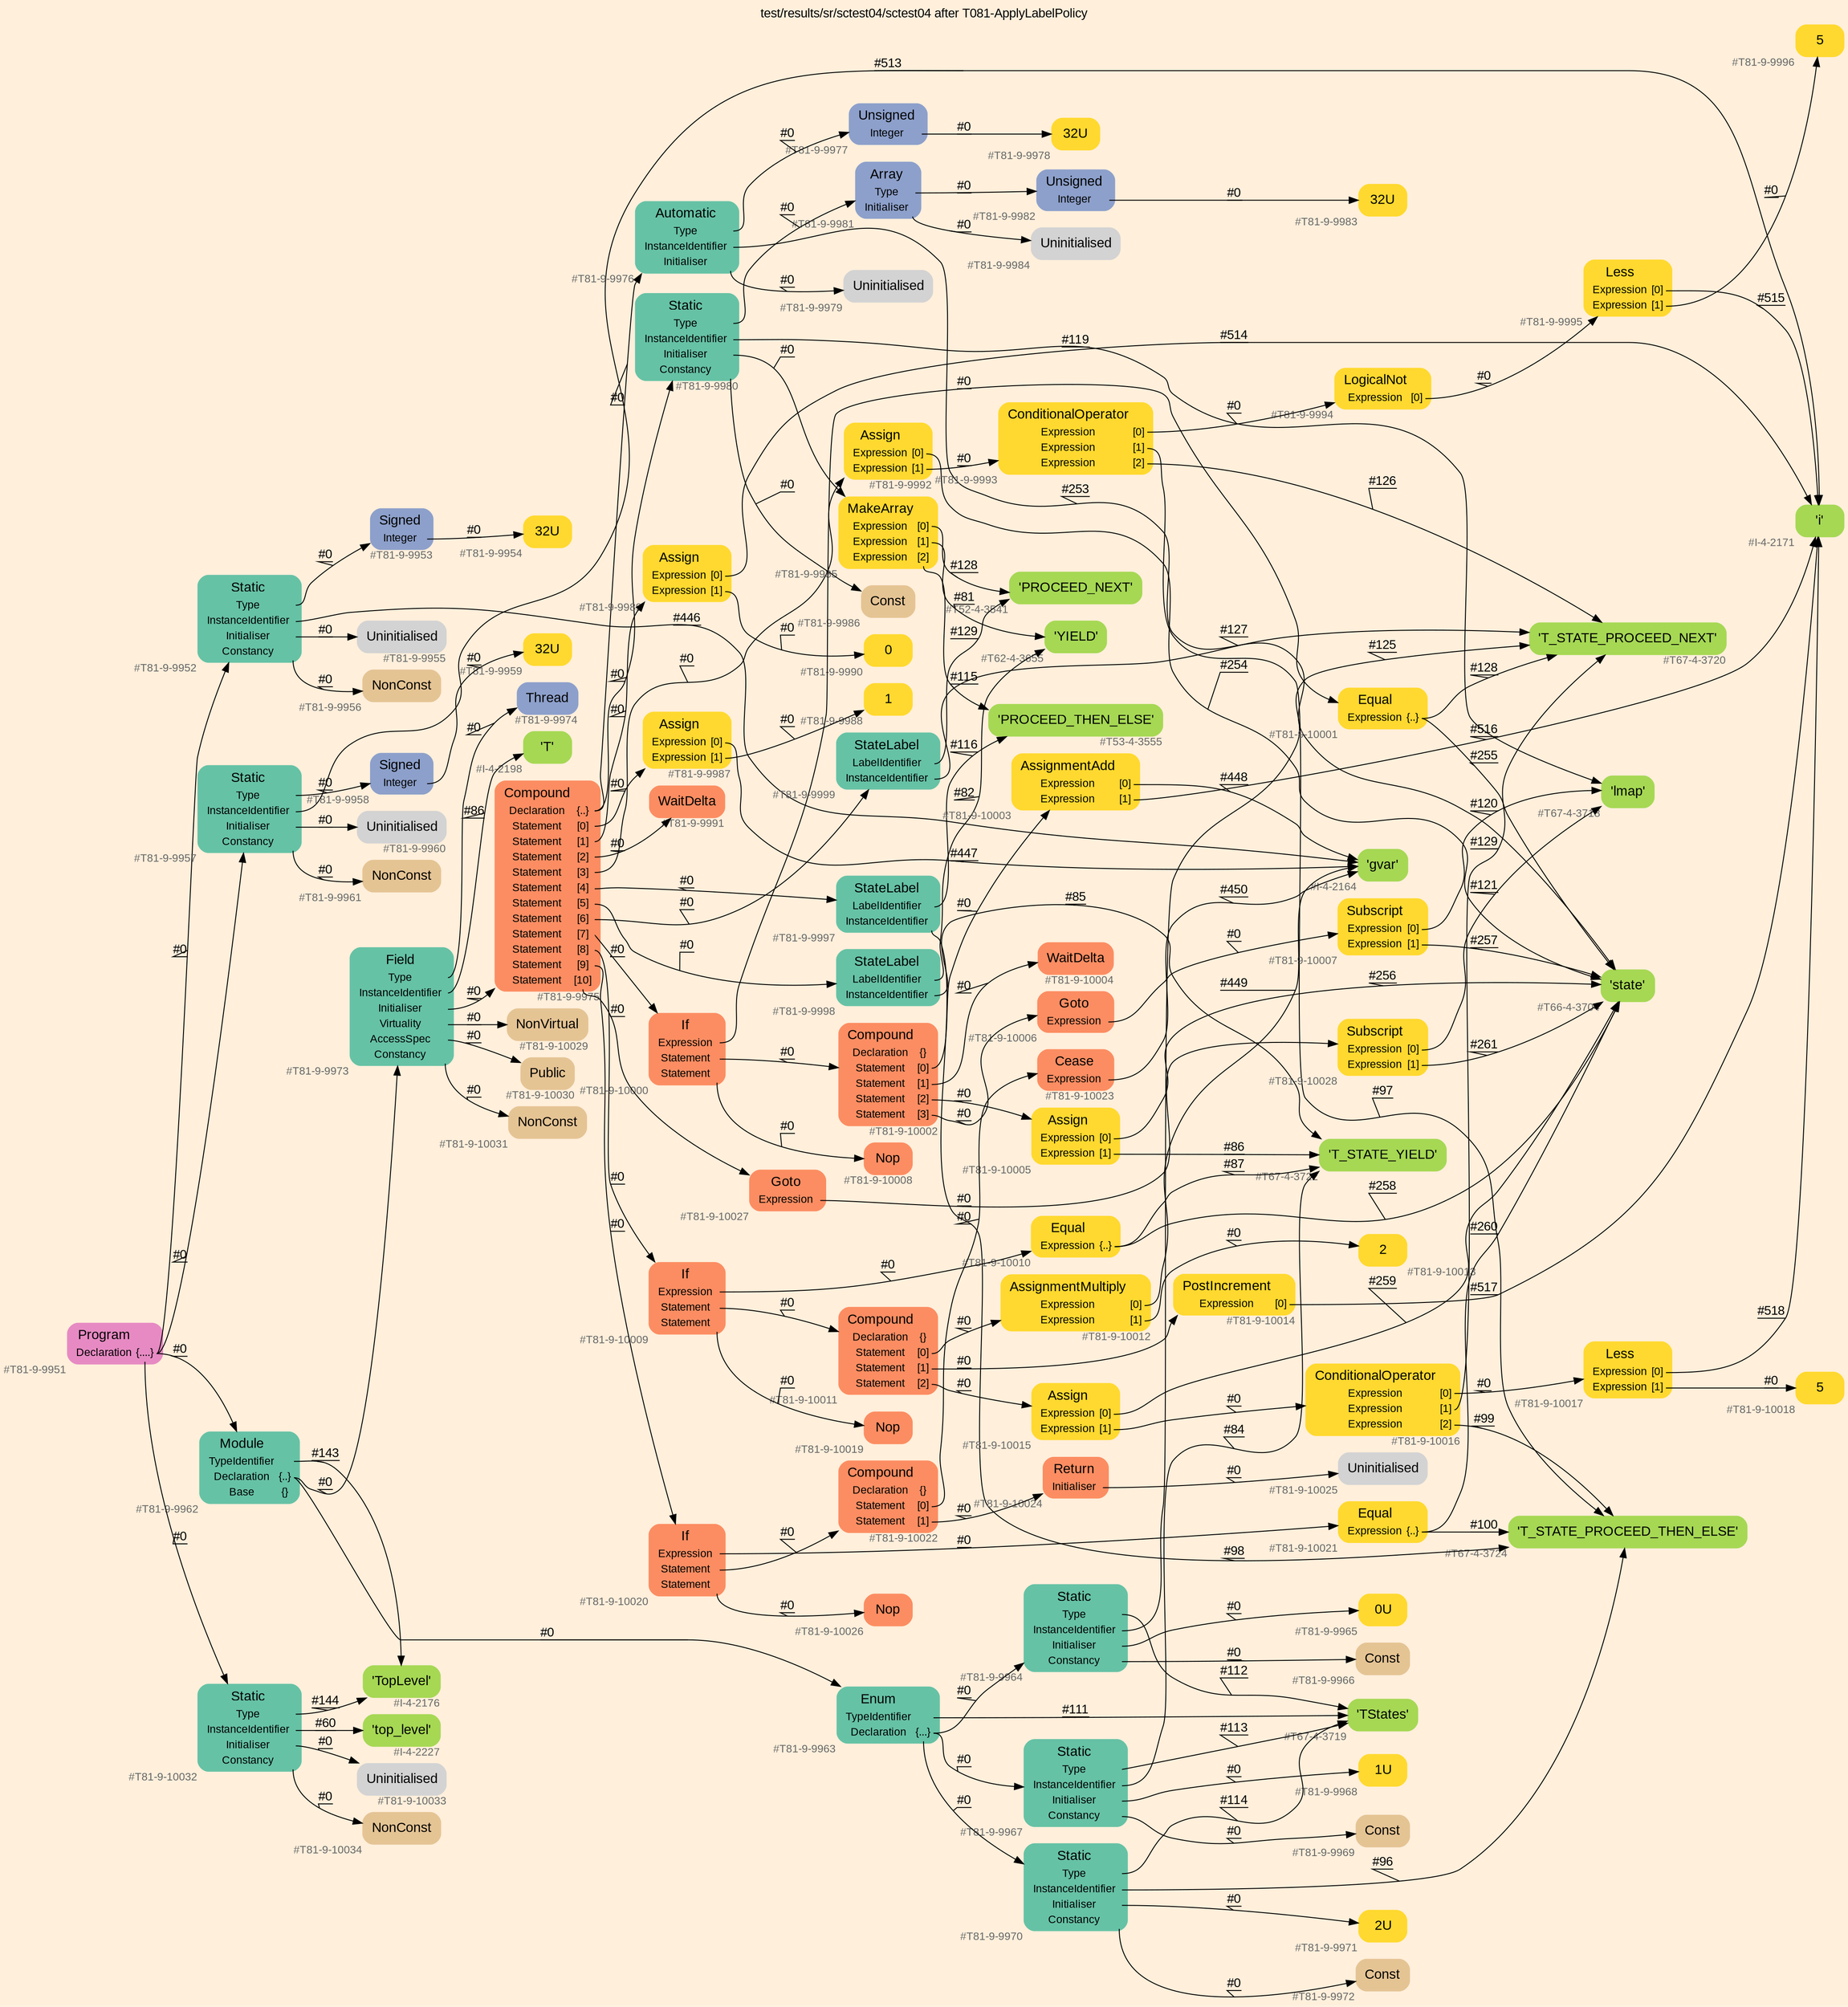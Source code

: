 digraph "test/results/sr/sctest04/sctest04 after T081-ApplyLabelPolicy" {
label = "test/results/sr/sctest04/sctest04 after T081-ApplyLabelPolicy"
labelloc = t
graph [
    rankdir = "LR"
    ranksep = 0.3
    bgcolor = antiquewhite1
    color = black
    fontcolor = black
    fontname = "Arial"
];
node [
    fontname = "Arial"
];
edge [
    fontname = "Arial"
];

// -------------------- node figure --------------------
// -------- block #T81-9-9951 ----------
"#T81-9-9951" [
    fillcolor = "/set28/4"
    xlabel = "#T81-9-9951"
    fontsize = "12"
    fontcolor = grey40
    shape = "plaintext"
    label = <<TABLE BORDER="0" CELLBORDER="0" CELLSPACING="0">
     <TR><TD><FONT COLOR="black" POINT-SIZE="15">Program</FONT></TD></TR>
     <TR><TD><FONT COLOR="black" POINT-SIZE="12">Declaration</FONT></TD><TD PORT="port0"><FONT COLOR="black" POINT-SIZE="12">{....}</FONT></TD></TR>
    </TABLE>>
    style = "rounded,filled"
];

// -------- block #T81-9-9952 ----------
"#T81-9-9952" [
    fillcolor = "/set28/1"
    xlabel = "#T81-9-9952"
    fontsize = "12"
    fontcolor = grey40
    shape = "plaintext"
    label = <<TABLE BORDER="0" CELLBORDER="0" CELLSPACING="0">
     <TR><TD><FONT COLOR="black" POINT-SIZE="15">Static</FONT></TD></TR>
     <TR><TD><FONT COLOR="black" POINT-SIZE="12">Type</FONT></TD><TD PORT="port0"></TD></TR>
     <TR><TD><FONT COLOR="black" POINT-SIZE="12">InstanceIdentifier</FONT></TD><TD PORT="port1"></TD></TR>
     <TR><TD><FONT COLOR="black" POINT-SIZE="12">Initialiser</FONT></TD><TD PORT="port2"></TD></TR>
     <TR><TD><FONT COLOR="black" POINT-SIZE="12">Constancy</FONT></TD><TD PORT="port3"></TD></TR>
    </TABLE>>
    style = "rounded,filled"
];

// -------- block #T81-9-9953 ----------
"#T81-9-9953" [
    fillcolor = "/set28/3"
    xlabel = "#T81-9-9953"
    fontsize = "12"
    fontcolor = grey40
    shape = "plaintext"
    label = <<TABLE BORDER="0" CELLBORDER="0" CELLSPACING="0">
     <TR><TD><FONT COLOR="black" POINT-SIZE="15">Signed</FONT></TD></TR>
     <TR><TD><FONT COLOR="black" POINT-SIZE="12">Integer</FONT></TD><TD PORT="port0"></TD></TR>
    </TABLE>>
    style = "rounded,filled"
];

// -------- block #T81-9-9954 ----------
"#T81-9-9954" [
    fillcolor = "/set28/6"
    xlabel = "#T81-9-9954"
    fontsize = "12"
    fontcolor = grey40
    shape = "plaintext"
    label = <<TABLE BORDER="0" CELLBORDER="0" CELLSPACING="0">
     <TR><TD><FONT COLOR="black" POINT-SIZE="15">32U</FONT></TD></TR>
    </TABLE>>
    style = "rounded,filled"
];

// -------- block #I-4-2164 ----------
"#I-4-2164" [
    fillcolor = "/set28/5"
    xlabel = "#I-4-2164"
    fontsize = "12"
    fontcolor = grey40
    shape = "plaintext"
    label = <<TABLE BORDER="0" CELLBORDER="0" CELLSPACING="0">
     <TR><TD><FONT COLOR="black" POINT-SIZE="15">'gvar'</FONT></TD></TR>
    </TABLE>>
    style = "rounded,filled"
];

// -------- block #T81-9-9955 ----------
"#T81-9-9955" [
    xlabel = "#T81-9-9955"
    fontsize = "12"
    fontcolor = grey40
    shape = "plaintext"
    label = <<TABLE BORDER="0" CELLBORDER="0" CELLSPACING="0">
     <TR><TD><FONT COLOR="black" POINT-SIZE="15">Uninitialised</FONT></TD></TR>
    </TABLE>>
    style = "rounded,filled"
];

// -------- block #T81-9-9956 ----------
"#T81-9-9956" [
    fillcolor = "/set28/7"
    xlabel = "#T81-9-9956"
    fontsize = "12"
    fontcolor = grey40
    shape = "plaintext"
    label = <<TABLE BORDER="0" CELLBORDER="0" CELLSPACING="0">
     <TR><TD><FONT COLOR="black" POINT-SIZE="15">NonConst</FONT></TD></TR>
    </TABLE>>
    style = "rounded,filled"
];

// -------- block #T81-9-9957 ----------
"#T81-9-9957" [
    fillcolor = "/set28/1"
    xlabel = "#T81-9-9957"
    fontsize = "12"
    fontcolor = grey40
    shape = "plaintext"
    label = <<TABLE BORDER="0" CELLBORDER="0" CELLSPACING="0">
     <TR><TD><FONT COLOR="black" POINT-SIZE="15">Static</FONT></TD></TR>
     <TR><TD><FONT COLOR="black" POINT-SIZE="12">Type</FONT></TD><TD PORT="port0"></TD></TR>
     <TR><TD><FONT COLOR="black" POINT-SIZE="12">InstanceIdentifier</FONT></TD><TD PORT="port1"></TD></TR>
     <TR><TD><FONT COLOR="black" POINT-SIZE="12">Initialiser</FONT></TD><TD PORT="port2"></TD></TR>
     <TR><TD><FONT COLOR="black" POINT-SIZE="12">Constancy</FONT></TD><TD PORT="port3"></TD></TR>
    </TABLE>>
    style = "rounded,filled"
];

// -------- block #T81-9-9958 ----------
"#T81-9-9958" [
    fillcolor = "/set28/3"
    xlabel = "#T81-9-9958"
    fontsize = "12"
    fontcolor = grey40
    shape = "plaintext"
    label = <<TABLE BORDER="0" CELLBORDER="0" CELLSPACING="0">
     <TR><TD><FONT COLOR="black" POINT-SIZE="15">Signed</FONT></TD></TR>
     <TR><TD><FONT COLOR="black" POINT-SIZE="12">Integer</FONT></TD><TD PORT="port0"></TD></TR>
    </TABLE>>
    style = "rounded,filled"
];

// -------- block #T81-9-9959 ----------
"#T81-9-9959" [
    fillcolor = "/set28/6"
    xlabel = "#T81-9-9959"
    fontsize = "12"
    fontcolor = grey40
    shape = "plaintext"
    label = <<TABLE BORDER="0" CELLBORDER="0" CELLSPACING="0">
     <TR><TD><FONT COLOR="black" POINT-SIZE="15">32U</FONT></TD></TR>
    </TABLE>>
    style = "rounded,filled"
];

// -------- block #I-4-2171 ----------
"#I-4-2171" [
    fillcolor = "/set28/5"
    xlabel = "#I-4-2171"
    fontsize = "12"
    fontcolor = grey40
    shape = "plaintext"
    label = <<TABLE BORDER="0" CELLBORDER="0" CELLSPACING="0">
     <TR><TD><FONT COLOR="black" POINT-SIZE="15">'i'</FONT></TD></TR>
    </TABLE>>
    style = "rounded,filled"
];

// -------- block #T81-9-9960 ----------
"#T81-9-9960" [
    xlabel = "#T81-9-9960"
    fontsize = "12"
    fontcolor = grey40
    shape = "plaintext"
    label = <<TABLE BORDER="0" CELLBORDER="0" CELLSPACING="0">
     <TR><TD><FONT COLOR="black" POINT-SIZE="15">Uninitialised</FONT></TD></TR>
    </TABLE>>
    style = "rounded,filled"
];

// -------- block #T81-9-9961 ----------
"#T81-9-9961" [
    fillcolor = "/set28/7"
    xlabel = "#T81-9-9961"
    fontsize = "12"
    fontcolor = grey40
    shape = "plaintext"
    label = <<TABLE BORDER="0" CELLBORDER="0" CELLSPACING="0">
     <TR><TD><FONT COLOR="black" POINT-SIZE="15">NonConst</FONT></TD></TR>
    </TABLE>>
    style = "rounded,filled"
];

// -------- block #T81-9-9962 ----------
"#T81-9-9962" [
    fillcolor = "/set28/1"
    xlabel = "#T81-9-9962"
    fontsize = "12"
    fontcolor = grey40
    shape = "plaintext"
    label = <<TABLE BORDER="0" CELLBORDER="0" CELLSPACING="0">
     <TR><TD><FONT COLOR="black" POINT-SIZE="15">Module</FONT></TD></TR>
     <TR><TD><FONT COLOR="black" POINT-SIZE="12">TypeIdentifier</FONT></TD><TD PORT="port0"></TD></TR>
     <TR><TD><FONT COLOR="black" POINT-SIZE="12">Declaration</FONT></TD><TD PORT="port1"><FONT COLOR="black" POINT-SIZE="12">{..}</FONT></TD></TR>
     <TR><TD><FONT COLOR="black" POINT-SIZE="12">Base</FONT></TD><TD PORT="port2"><FONT COLOR="black" POINT-SIZE="12">{}</FONT></TD></TR>
    </TABLE>>
    style = "rounded,filled"
];

// -------- block #I-4-2176 ----------
"#I-4-2176" [
    fillcolor = "/set28/5"
    xlabel = "#I-4-2176"
    fontsize = "12"
    fontcolor = grey40
    shape = "plaintext"
    label = <<TABLE BORDER="0" CELLBORDER="0" CELLSPACING="0">
     <TR><TD><FONT COLOR="black" POINT-SIZE="15">'TopLevel'</FONT></TD></TR>
    </TABLE>>
    style = "rounded,filled"
];

// -------- block #T81-9-9963 ----------
"#T81-9-9963" [
    fillcolor = "/set28/1"
    xlabel = "#T81-9-9963"
    fontsize = "12"
    fontcolor = grey40
    shape = "plaintext"
    label = <<TABLE BORDER="0" CELLBORDER="0" CELLSPACING="0">
     <TR><TD><FONT COLOR="black" POINT-SIZE="15">Enum</FONT></TD></TR>
     <TR><TD><FONT COLOR="black" POINT-SIZE="12">TypeIdentifier</FONT></TD><TD PORT="port0"></TD></TR>
     <TR><TD><FONT COLOR="black" POINT-SIZE="12">Declaration</FONT></TD><TD PORT="port1"><FONT COLOR="black" POINT-SIZE="12">{...}</FONT></TD></TR>
    </TABLE>>
    style = "rounded,filled"
];

// -------- block #T67-4-3719 ----------
"#T67-4-3719" [
    fillcolor = "/set28/5"
    xlabel = "#T67-4-3719"
    fontsize = "12"
    fontcolor = grey40
    shape = "plaintext"
    label = <<TABLE BORDER="0" CELLBORDER="0" CELLSPACING="0">
     <TR><TD><FONT COLOR="black" POINT-SIZE="15">'TStates'</FONT></TD></TR>
    </TABLE>>
    style = "rounded,filled"
];

// -------- block #T81-9-9964 ----------
"#T81-9-9964" [
    fillcolor = "/set28/1"
    xlabel = "#T81-9-9964"
    fontsize = "12"
    fontcolor = grey40
    shape = "plaintext"
    label = <<TABLE BORDER="0" CELLBORDER="0" CELLSPACING="0">
     <TR><TD><FONT COLOR="black" POINT-SIZE="15">Static</FONT></TD></TR>
     <TR><TD><FONT COLOR="black" POINT-SIZE="12">Type</FONT></TD><TD PORT="port0"></TD></TR>
     <TR><TD><FONT COLOR="black" POINT-SIZE="12">InstanceIdentifier</FONT></TD><TD PORT="port1"></TD></TR>
     <TR><TD><FONT COLOR="black" POINT-SIZE="12">Initialiser</FONT></TD><TD PORT="port2"></TD></TR>
     <TR><TD><FONT COLOR="black" POINT-SIZE="12">Constancy</FONT></TD><TD PORT="port3"></TD></TR>
    </TABLE>>
    style = "rounded,filled"
];

// -------- block #T67-4-3720 ----------
"#T67-4-3720" [
    fillcolor = "/set28/5"
    xlabel = "#T67-4-3720"
    fontsize = "12"
    fontcolor = grey40
    shape = "plaintext"
    label = <<TABLE BORDER="0" CELLBORDER="0" CELLSPACING="0">
     <TR><TD><FONT COLOR="black" POINT-SIZE="15">'T_STATE_PROCEED_NEXT'</FONT></TD></TR>
    </TABLE>>
    style = "rounded,filled"
];

// -------- block #T81-9-9965 ----------
"#T81-9-9965" [
    fillcolor = "/set28/6"
    xlabel = "#T81-9-9965"
    fontsize = "12"
    fontcolor = grey40
    shape = "plaintext"
    label = <<TABLE BORDER="0" CELLBORDER="0" CELLSPACING="0">
     <TR><TD><FONT COLOR="black" POINT-SIZE="15">0U</FONT></TD></TR>
    </TABLE>>
    style = "rounded,filled"
];

// -------- block #T81-9-9966 ----------
"#T81-9-9966" [
    fillcolor = "/set28/7"
    xlabel = "#T81-9-9966"
    fontsize = "12"
    fontcolor = grey40
    shape = "plaintext"
    label = <<TABLE BORDER="0" CELLBORDER="0" CELLSPACING="0">
     <TR><TD><FONT COLOR="black" POINT-SIZE="15">Const</FONT></TD></TR>
    </TABLE>>
    style = "rounded,filled"
];

// -------- block #T81-9-9967 ----------
"#T81-9-9967" [
    fillcolor = "/set28/1"
    xlabel = "#T81-9-9967"
    fontsize = "12"
    fontcolor = grey40
    shape = "plaintext"
    label = <<TABLE BORDER="0" CELLBORDER="0" CELLSPACING="0">
     <TR><TD><FONT COLOR="black" POINT-SIZE="15">Static</FONT></TD></TR>
     <TR><TD><FONT COLOR="black" POINT-SIZE="12">Type</FONT></TD><TD PORT="port0"></TD></TR>
     <TR><TD><FONT COLOR="black" POINT-SIZE="12">InstanceIdentifier</FONT></TD><TD PORT="port1"></TD></TR>
     <TR><TD><FONT COLOR="black" POINT-SIZE="12">Initialiser</FONT></TD><TD PORT="port2"></TD></TR>
     <TR><TD><FONT COLOR="black" POINT-SIZE="12">Constancy</FONT></TD><TD PORT="port3"></TD></TR>
    </TABLE>>
    style = "rounded,filled"
];

// -------- block #T67-4-3722 ----------
"#T67-4-3722" [
    fillcolor = "/set28/5"
    xlabel = "#T67-4-3722"
    fontsize = "12"
    fontcolor = grey40
    shape = "plaintext"
    label = <<TABLE BORDER="0" CELLBORDER="0" CELLSPACING="0">
     <TR><TD><FONT COLOR="black" POINT-SIZE="15">'T_STATE_YIELD'</FONT></TD></TR>
    </TABLE>>
    style = "rounded,filled"
];

// -------- block #T81-9-9968 ----------
"#T81-9-9968" [
    fillcolor = "/set28/6"
    xlabel = "#T81-9-9968"
    fontsize = "12"
    fontcolor = grey40
    shape = "plaintext"
    label = <<TABLE BORDER="0" CELLBORDER="0" CELLSPACING="0">
     <TR><TD><FONT COLOR="black" POINT-SIZE="15">1U</FONT></TD></TR>
    </TABLE>>
    style = "rounded,filled"
];

// -------- block #T81-9-9969 ----------
"#T81-9-9969" [
    fillcolor = "/set28/7"
    xlabel = "#T81-9-9969"
    fontsize = "12"
    fontcolor = grey40
    shape = "plaintext"
    label = <<TABLE BORDER="0" CELLBORDER="0" CELLSPACING="0">
     <TR><TD><FONT COLOR="black" POINT-SIZE="15">Const</FONT></TD></TR>
    </TABLE>>
    style = "rounded,filled"
];

// -------- block #T81-9-9970 ----------
"#T81-9-9970" [
    fillcolor = "/set28/1"
    xlabel = "#T81-9-9970"
    fontsize = "12"
    fontcolor = grey40
    shape = "plaintext"
    label = <<TABLE BORDER="0" CELLBORDER="0" CELLSPACING="0">
     <TR><TD><FONT COLOR="black" POINT-SIZE="15">Static</FONT></TD></TR>
     <TR><TD><FONT COLOR="black" POINT-SIZE="12">Type</FONT></TD><TD PORT="port0"></TD></TR>
     <TR><TD><FONT COLOR="black" POINT-SIZE="12">InstanceIdentifier</FONT></TD><TD PORT="port1"></TD></TR>
     <TR><TD><FONT COLOR="black" POINT-SIZE="12">Initialiser</FONT></TD><TD PORT="port2"></TD></TR>
     <TR><TD><FONT COLOR="black" POINT-SIZE="12">Constancy</FONT></TD><TD PORT="port3"></TD></TR>
    </TABLE>>
    style = "rounded,filled"
];

// -------- block #T67-4-3724 ----------
"#T67-4-3724" [
    fillcolor = "/set28/5"
    xlabel = "#T67-4-3724"
    fontsize = "12"
    fontcolor = grey40
    shape = "plaintext"
    label = <<TABLE BORDER="0" CELLBORDER="0" CELLSPACING="0">
     <TR><TD><FONT COLOR="black" POINT-SIZE="15">'T_STATE_PROCEED_THEN_ELSE'</FONT></TD></TR>
    </TABLE>>
    style = "rounded,filled"
];

// -------- block #T81-9-9971 ----------
"#T81-9-9971" [
    fillcolor = "/set28/6"
    xlabel = "#T81-9-9971"
    fontsize = "12"
    fontcolor = grey40
    shape = "plaintext"
    label = <<TABLE BORDER="0" CELLBORDER="0" CELLSPACING="0">
     <TR><TD><FONT COLOR="black" POINT-SIZE="15">2U</FONT></TD></TR>
    </TABLE>>
    style = "rounded,filled"
];

// -------- block #T81-9-9972 ----------
"#T81-9-9972" [
    fillcolor = "/set28/7"
    xlabel = "#T81-9-9972"
    fontsize = "12"
    fontcolor = grey40
    shape = "plaintext"
    label = <<TABLE BORDER="0" CELLBORDER="0" CELLSPACING="0">
     <TR><TD><FONT COLOR="black" POINT-SIZE="15">Const</FONT></TD></TR>
    </TABLE>>
    style = "rounded,filled"
];

// -------- block #T81-9-9973 ----------
"#T81-9-9973" [
    fillcolor = "/set28/1"
    xlabel = "#T81-9-9973"
    fontsize = "12"
    fontcolor = grey40
    shape = "plaintext"
    label = <<TABLE BORDER="0" CELLBORDER="0" CELLSPACING="0">
     <TR><TD><FONT COLOR="black" POINT-SIZE="15">Field</FONT></TD></TR>
     <TR><TD><FONT COLOR="black" POINT-SIZE="12">Type</FONT></TD><TD PORT="port0"></TD></TR>
     <TR><TD><FONT COLOR="black" POINT-SIZE="12">InstanceIdentifier</FONT></TD><TD PORT="port1"></TD></TR>
     <TR><TD><FONT COLOR="black" POINT-SIZE="12">Initialiser</FONT></TD><TD PORT="port2"></TD></TR>
     <TR><TD><FONT COLOR="black" POINT-SIZE="12">Virtuality</FONT></TD><TD PORT="port3"></TD></TR>
     <TR><TD><FONT COLOR="black" POINT-SIZE="12">AccessSpec</FONT></TD><TD PORT="port4"></TD></TR>
     <TR><TD><FONT COLOR="black" POINT-SIZE="12">Constancy</FONT></TD><TD PORT="port5"></TD></TR>
    </TABLE>>
    style = "rounded,filled"
];

// -------- block #T81-9-9974 ----------
"#T81-9-9974" [
    fillcolor = "/set28/3"
    xlabel = "#T81-9-9974"
    fontsize = "12"
    fontcolor = grey40
    shape = "plaintext"
    label = <<TABLE BORDER="0" CELLBORDER="0" CELLSPACING="0">
     <TR><TD><FONT COLOR="black" POINT-SIZE="15">Thread</FONT></TD></TR>
    </TABLE>>
    style = "rounded,filled"
];

// -------- block #I-4-2198 ----------
"#I-4-2198" [
    fillcolor = "/set28/5"
    xlabel = "#I-4-2198"
    fontsize = "12"
    fontcolor = grey40
    shape = "plaintext"
    label = <<TABLE BORDER="0" CELLBORDER="0" CELLSPACING="0">
     <TR><TD><FONT COLOR="black" POINT-SIZE="15">'T'</FONT></TD></TR>
    </TABLE>>
    style = "rounded,filled"
];

// -------- block #T81-9-9975 ----------
"#T81-9-9975" [
    fillcolor = "/set28/2"
    xlabel = "#T81-9-9975"
    fontsize = "12"
    fontcolor = grey40
    shape = "plaintext"
    label = <<TABLE BORDER="0" CELLBORDER="0" CELLSPACING="0">
     <TR><TD><FONT COLOR="black" POINT-SIZE="15">Compound</FONT></TD></TR>
     <TR><TD><FONT COLOR="black" POINT-SIZE="12">Declaration</FONT></TD><TD PORT="port0"><FONT COLOR="black" POINT-SIZE="12">{..}</FONT></TD></TR>
     <TR><TD><FONT COLOR="black" POINT-SIZE="12">Statement</FONT></TD><TD PORT="port1"><FONT COLOR="black" POINT-SIZE="12">[0]</FONT></TD></TR>
     <TR><TD><FONT COLOR="black" POINT-SIZE="12">Statement</FONT></TD><TD PORT="port2"><FONT COLOR="black" POINT-SIZE="12">[1]</FONT></TD></TR>
     <TR><TD><FONT COLOR="black" POINT-SIZE="12">Statement</FONT></TD><TD PORT="port3"><FONT COLOR="black" POINT-SIZE="12">[2]</FONT></TD></TR>
     <TR><TD><FONT COLOR="black" POINT-SIZE="12">Statement</FONT></TD><TD PORT="port4"><FONT COLOR="black" POINT-SIZE="12">[3]</FONT></TD></TR>
     <TR><TD><FONT COLOR="black" POINT-SIZE="12">Statement</FONT></TD><TD PORT="port5"><FONT COLOR="black" POINT-SIZE="12">[4]</FONT></TD></TR>
     <TR><TD><FONT COLOR="black" POINT-SIZE="12">Statement</FONT></TD><TD PORT="port6"><FONT COLOR="black" POINT-SIZE="12">[5]</FONT></TD></TR>
     <TR><TD><FONT COLOR="black" POINT-SIZE="12">Statement</FONT></TD><TD PORT="port7"><FONT COLOR="black" POINT-SIZE="12">[6]</FONT></TD></TR>
     <TR><TD><FONT COLOR="black" POINT-SIZE="12">Statement</FONT></TD><TD PORT="port8"><FONT COLOR="black" POINT-SIZE="12">[7]</FONT></TD></TR>
     <TR><TD><FONT COLOR="black" POINT-SIZE="12">Statement</FONT></TD><TD PORT="port9"><FONT COLOR="black" POINT-SIZE="12">[8]</FONT></TD></TR>
     <TR><TD><FONT COLOR="black" POINT-SIZE="12">Statement</FONT></TD><TD PORT="port10"><FONT COLOR="black" POINT-SIZE="12">[9]</FONT></TD></TR>
     <TR><TD><FONT COLOR="black" POINT-SIZE="12">Statement</FONT></TD><TD PORT="port11"><FONT COLOR="black" POINT-SIZE="12">[10]</FONT></TD></TR>
    </TABLE>>
    style = "rounded,filled"
];

// -------- block #T81-9-9976 ----------
"#T81-9-9976" [
    fillcolor = "/set28/1"
    xlabel = "#T81-9-9976"
    fontsize = "12"
    fontcolor = grey40
    shape = "plaintext"
    label = <<TABLE BORDER="0" CELLBORDER="0" CELLSPACING="0">
     <TR><TD><FONT COLOR="black" POINT-SIZE="15">Automatic</FONT></TD></TR>
     <TR><TD><FONT COLOR="black" POINT-SIZE="12">Type</FONT></TD><TD PORT="port0"></TD></TR>
     <TR><TD><FONT COLOR="black" POINT-SIZE="12">InstanceIdentifier</FONT></TD><TD PORT="port1"></TD></TR>
     <TR><TD><FONT COLOR="black" POINT-SIZE="12">Initialiser</FONT></TD><TD PORT="port2"></TD></TR>
    </TABLE>>
    style = "rounded,filled"
];

// -------- block #T81-9-9977 ----------
"#T81-9-9977" [
    fillcolor = "/set28/3"
    xlabel = "#T81-9-9977"
    fontsize = "12"
    fontcolor = grey40
    shape = "plaintext"
    label = <<TABLE BORDER="0" CELLBORDER="0" CELLSPACING="0">
     <TR><TD><FONT COLOR="black" POINT-SIZE="15">Unsigned</FONT></TD></TR>
     <TR><TD><FONT COLOR="black" POINT-SIZE="12">Integer</FONT></TD><TD PORT="port0"></TD></TR>
    </TABLE>>
    style = "rounded,filled"
];

// -------- block #T81-9-9978 ----------
"#T81-9-9978" [
    fillcolor = "/set28/6"
    xlabel = "#T81-9-9978"
    fontsize = "12"
    fontcolor = grey40
    shape = "plaintext"
    label = <<TABLE BORDER="0" CELLBORDER="0" CELLSPACING="0">
     <TR><TD><FONT COLOR="black" POINT-SIZE="15">32U</FONT></TD></TR>
    </TABLE>>
    style = "rounded,filled"
];

// -------- block #T66-4-3704 ----------
"#T66-4-3704" [
    fillcolor = "/set28/5"
    xlabel = "#T66-4-3704"
    fontsize = "12"
    fontcolor = grey40
    shape = "plaintext"
    label = <<TABLE BORDER="0" CELLBORDER="0" CELLSPACING="0">
     <TR><TD><FONT COLOR="black" POINT-SIZE="15">'state'</FONT></TD></TR>
    </TABLE>>
    style = "rounded,filled"
];

// -------- block #T81-9-9979 ----------
"#T81-9-9979" [
    xlabel = "#T81-9-9979"
    fontsize = "12"
    fontcolor = grey40
    shape = "plaintext"
    label = <<TABLE BORDER="0" CELLBORDER="0" CELLSPACING="0">
     <TR><TD><FONT COLOR="black" POINT-SIZE="15">Uninitialised</FONT></TD></TR>
    </TABLE>>
    style = "rounded,filled"
];

// -------- block #T81-9-9980 ----------
"#T81-9-9980" [
    fillcolor = "/set28/1"
    xlabel = "#T81-9-9980"
    fontsize = "12"
    fontcolor = grey40
    shape = "plaintext"
    label = <<TABLE BORDER="0" CELLBORDER="0" CELLSPACING="0">
     <TR><TD><FONT COLOR="black" POINT-SIZE="15">Static</FONT></TD></TR>
     <TR><TD><FONT COLOR="black" POINT-SIZE="12">Type</FONT></TD><TD PORT="port0"></TD></TR>
     <TR><TD><FONT COLOR="black" POINT-SIZE="12">InstanceIdentifier</FONT></TD><TD PORT="port1"></TD></TR>
     <TR><TD><FONT COLOR="black" POINT-SIZE="12">Initialiser</FONT></TD><TD PORT="port2"></TD></TR>
     <TR><TD><FONT COLOR="black" POINT-SIZE="12">Constancy</FONT></TD><TD PORT="port3"></TD></TR>
    </TABLE>>
    style = "rounded,filled"
];

// -------- block #T81-9-9981 ----------
"#T81-9-9981" [
    fillcolor = "/set28/3"
    xlabel = "#T81-9-9981"
    fontsize = "12"
    fontcolor = grey40
    shape = "plaintext"
    label = <<TABLE BORDER="0" CELLBORDER="0" CELLSPACING="0">
     <TR><TD><FONT COLOR="black" POINT-SIZE="15">Array</FONT></TD></TR>
     <TR><TD><FONT COLOR="black" POINT-SIZE="12">Type</FONT></TD><TD PORT="port0"></TD></TR>
     <TR><TD><FONT COLOR="black" POINT-SIZE="12">Initialiser</FONT></TD><TD PORT="port1"></TD></TR>
    </TABLE>>
    style = "rounded,filled"
];

// -------- block #T81-9-9982 ----------
"#T81-9-9982" [
    fillcolor = "/set28/3"
    xlabel = "#T81-9-9982"
    fontsize = "12"
    fontcolor = grey40
    shape = "plaintext"
    label = <<TABLE BORDER="0" CELLBORDER="0" CELLSPACING="0">
     <TR><TD><FONT COLOR="black" POINT-SIZE="15">Unsigned</FONT></TD></TR>
     <TR><TD><FONT COLOR="black" POINT-SIZE="12">Integer</FONT></TD><TD PORT="port0"></TD></TR>
    </TABLE>>
    style = "rounded,filled"
];

// -------- block #T81-9-9983 ----------
"#T81-9-9983" [
    fillcolor = "/set28/6"
    xlabel = "#T81-9-9983"
    fontsize = "12"
    fontcolor = grey40
    shape = "plaintext"
    label = <<TABLE BORDER="0" CELLBORDER="0" CELLSPACING="0">
     <TR><TD><FONT COLOR="black" POINT-SIZE="15">32U</FONT></TD></TR>
    </TABLE>>
    style = "rounded,filled"
];

// -------- block #T81-9-9984 ----------
"#T81-9-9984" [
    xlabel = "#T81-9-9984"
    fontsize = "12"
    fontcolor = grey40
    shape = "plaintext"
    label = <<TABLE BORDER="0" CELLBORDER="0" CELLSPACING="0">
     <TR><TD><FONT COLOR="black" POINT-SIZE="15">Uninitialised</FONT></TD></TR>
    </TABLE>>
    style = "rounded,filled"
];

// -------- block #T67-4-3718 ----------
"#T67-4-3718" [
    fillcolor = "/set28/5"
    xlabel = "#T67-4-3718"
    fontsize = "12"
    fontcolor = grey40
    shape = "plaintext"
    label = <<TABLE BORDER="0" CELLBORDER="0" CELLSPACING="0">
     <TR><TD><FONT COLOR="black" POINT-SIZE="15">'lmap'</FONT></TD></TR>
    </TABLE>>
    style = "rounded,filled"
];

// -------- block #T81-9-9985 ----------
"#T81-9-9985" [
    fillcolor = "/set28/6"
    xlabel = "#T81-9-9985"
    fontsize = "12"
    fontcolor = grey40
    shape = "plaintext"
    label = <<TABLE BORDER="0" CELLBORDER="0" CELLSPACING="0">
     <TR><TD><FONT COLOR="black" POINT-SIZE="15">MakeArray</FONT></TD></TR>
     <TR><TD><FONT COLOR="black" POINT-SIZE="12">Expression</FONT></TD><TD PORT="port0"><FONT COLOR="black" POINT-SIZE="12">[0]</FONT></TD></TR>
     <TR><TD><FONT COLOR="black" POINT-SIZE="12">Expression</FONT></TD><TD PORT="port1"><FONT COLOR="black" POINT-SIZE="12">[1]</FONT></TD></TR>
     <TR><TD><FONT COLOR="black" POINT-SIZE="12">Expression</FONT></TD><TD PORT="port2"><FONT COLOR="black" POINT-SIZE="12">[2]</FONT></TD></TR>
    </TABLE>>
    style = "rounded,filled"
];

// -------- block #T52-4-3541 ----------
"#T52-4-3541" [
    fillcolor = "/set28/5"
    xlabel = "#T52-4-3541"
    fontsize = "12"
    fontcolor = grey40
    shape = "plaintext"
    label = <<TABLE BORDER="0" CELLBORDER="0" CELLSPACING="0">
     <TR><TD><FONT COLOR="black" POINT-SIZE="15">'PROCEED_NEXT'</FONT></TD></TR>
    </TABLE>>
    style = "rounded,filled"
];

// -------- block #T62-4-3655 ----------
"#T62-4-3655" [
    fillcolor = "/set28/5"
    xlabel = "#T62-4-3655"
    fontsize = "12"
    fontcolor = grey40
    shape = "plaintext"
    label = <<TABLE BORDER="0" CELLBORDER="0" CELLSPACING="0">
     <TR><TD><FONT COLOR="black" POINT-SIZE="15">'YIELD'</FONT></TD></TR>
    </TABLE>>
    style = "rounded,filled"
];

// -------- block #T53-4-3555 ----------
"#T53-4-3555" [
    fillcolor = "/set28/5"
    xlabel = "#T53-4-3555"
    fontsize = "12"
    fontcolor = grey40
    shape = "plaintext"
    label = <<TABLE BORDER="0" CELLBORDER="0" CELLSPACING="0">
     <TR><TD><FONT COLOR="black" POINT-SIZE="15">'PROCEED_THEN_ELSE'</FONT></TD></TR>
    </TABLE>>
    style = "rounded,filled"
];

// -------- block #T81-9-9986 ----------
"#T81-9-9986" [
    fillcolor = "/set28/7"
    xlabel = "#T81-9-9986"
    fontsize = "12"
    fontcolor = grey40
    shape = "plaintext"
    label = <<TABLE BORDER="0" CELLBORDER="0" CELLSPACING="0">
     <TR><TD><FONT COLOR="black" POINT-SIZE="15">Const</FONT></TD></TR>
    </TABLE>>
    style = "rounded,filled"
];

// -------- block #T81-9-9987 ----------
"#T81-9-9987" [
    fillcolor = "/set28/6"
    xlabel = "#T81-9-9987"
    fontsize = "12"
    fontcolor = grey40
    shape = "plaintext"
    label = <<TABLE BORDER="0" CELLBORDER="0" CELLSPACING="0">
     <TR><TD><FONT COLOR="black" POINT-SIZE="15">Assign</FONT></TD></TR>
     <TR><TD><FONT COLOR="black" POINT-SIZE="12">Expression</FONT></TD><TD PORT="port0"><FONT COLOR="black" POINT-SIZE="12">[0]</FONT></TD></TR>
     <TR><TD><FONT COLOR="black" POINT-SIZE="12">Expression</FONT></TD><TD PORT="port1"><FONT COLOR="black" POINT-SIZE="12">[1]</FONT></TD></TR>
    </TABLE>>
    style = "rounded,filled"
];

// -------- block #T81-9-9988 ----------
"#T81-9-9988" [
    fillcolor = "/set28/6"
    xlabel = "#T81-9-9988"
    fontsize = "12"
    fontcolor = grey40
    shape = "plaintext"
    label = <<TABLE BORDER="0" CELLBORDER="0" CELLSPACING="0">
     <TR><TD><FONT COLOR="black" POINT-SIZE="15">1</FONT></TD></TR>
    </TABLE>>
    style = "rounded,filled"
];

// -------- block #T81-9-9989 ----------
"#T81-9-9989" [
    fillcolor = "/set28/6"
    xlabel = "#T81-9-9989"
    fontsize = "12"
    fontcolor = grey40
    shape = "plaintext"
    label = <<TABLE BORDER="0" CELLBORDER="0" CELLSPACING="0">
     <TR><TD><FONT COLOR="black" POINT-SIZE="15">Assign</FONT></TD></TR>
     <TR><TD><FONT COLOR="black" POINT-SIZE="12">Expression</FONT></TD><TD PORT="port0"><FONT COLOR="black" POINT-SIZE="12">[0]</FONT></TD></TR>
     <TR><TD><FONT COLOR="black" POINT-SIZE="12">Expression</FONT></TD><TD PORT="port1"><FONT COLOR="black" POINT-SIZE="12">[1]</FONT></TD></TR>
    </TABLE>>
    style = "rounded,filled"
];

// -------- block #T81-9-9990 ----------
"#T81-9-9990" [
    fillcolor = "/set28/6"
    xlabel = "#T81-9-9990"
    fontsize = "12"
    fontcolor = grey40
    shape = "plaintext"
    label = <<TABLE BORDER="0" CELLBORDER="0" CELLSPACING="0">
     <TR><TD><FONT COLOR="black" POINT-SIZE="15">0</FONT></TD></TR>
    </TABLE>>
    style = "rounded,filled"
];

// -------- block #T81-9-9991 ----------
"#T81-9-9991" [
    fillcolor = "/set28/2"
    xlabel = "#T81-9-9991"
    fontsize = "12"
    fontcolor = grey40
    shape = "plaintext"
    label = <<TABLE BORDER="0" CELLBORDER="0" CELLSPACING="0">
     <TR><TD><FONT COLOR="black" POINT-SIZE="15">WaitDelta</FONT></TD></TR>
    </TABLE>>
    style = "rounded,filled"
];

// -------- block #T81-9-9992 ----------
"#T81-9-9992" [
    fillcolor = "/set28/6"
    xlabel = "#T81-9-9992"
    fontsize = "12"
    fontcolor = grey40
    shape = "plaintext"
    label = <<TABLE BORDER="0" CELLBORDER="0" CELLSPACING="0">
     <TR><TD><FONT COLOR="black" POINT-SIZE="15">Assign</FONT></TD></TR>
     <TR><TD><FONT COLOR="black" POINT-SIZE="12">Expression</FONT></TD><TD PORT="port0"><FONT COLOR="black" POINT-SIZE="12">[0]</FONT></TD></TR>
     <TR><TD><FONT COLOR="black" POINT-SIZE="12">Expression</FONT></TD><TD PORT="port1"><FONT COLOR="black" POINT-SIZE="12">[1]</FONT></TD></TR>
    </TABLE>>
    style = "rounded,filled"
];

// -------- block #T81-9-9993 ----------
"#T81-9-9993" [
    fillcolor = "/set28/6"
    xlabel = "#T81-9-9993"
    fontsize = "12"
    fontcolor = grey40
    shape = "plaintext"
    label = <<TABLE BORDER="0" CELLBORDER="0" CELLSPACING="0">
     <TR><TD><FONT COLOR="black" POINT-SIZE="15">ConditionalOperator</FONT></TD></TR>
     <TR><TD><FONT COLOR="black" POINT-SIZE="12">Expression</FONT></TD><TD PORT="port0"><FONT COLOR="black" POINT-SIZE="12">[0]</FONT></TD></TR>
     <TR><TD><FONT COLOR="black" POINT-SIZE="12">Expression</FONT></TD><TD PORT="port1"><FONT COLOR="black" POINT-SIZE="12">[1]</FONT></TD></TR>
     <TR><TD><FONT COLOR="black" POINT-SIZE="12">Expression</FONT></TD><TD PORT="port2"><FONT COLOR="black" POINT-SIZE="12">[2]</FONT></TD></TR>
    </TABLE>>
    style = "rounded,filled"
];

// -------- block #T81-9-9994 ----------
"#T81-9-9994" [
    fillcolor = "/set28/6"
    xlabel = "#T81-9-9994"
    fontsize = "12"
    fontcolor = grey40
    shape = "plaintext"
    label = <<TABLE BORDER="0" CELLBORDER="0" CELLSPACING="0">
     <TR><TD><FONT COLOR="black" POINT-SIZE="15">LogicalNot</FONT></TD></TR>
     <TR><TD><FONT COLOR="black" POINT-SIZE="12">Expression</FONT></TD><TD PORT="port0"><FONT COLOR="black" POINT-SIZE="12">[0]</FONT></TD></TR>
    </TABLE>>
    style = "rounded,filled"
];

// -------- block #T81-9-9995 ----------
"#T81-9-9995" [
    fillcolor = "/set28/6"
    xlabel = "#T81-9-9995"
    fontsize = "12"
    fontcolor = grey40
    shape = "plaintext"
    label = <<TABLE BORDER="0" CELLBORDER="0" CELLSPACING="0">
     <TR><TD><FONT COLOR="black" POINT-SIZE="15">Less</FONT></TD></TR>
     <TR><TD><FONT COLOR="black" POINT-SIZE="12">Expression</FONT></TD><TD PORT="port0"><FONT COLOR="black" POINT-SIZE="12">[0]</FONT></TD></TR>
     <TR><TD><FONT COLOR="black" POINT-SIZE="12">Expression</FONT></TD><TD PORT="port1"><FONT COLOR="black" POINT-SIZE="12">[1]</FONT></TD></TR>
    </TABLE>>
    style = "rounded,filled"
];

// -------- block #T81-9-9996 ----------
"#T81-9-9996" [
    fillcolor = "/set28/6"
    xlabel = "#T81-9-9996"
    fontsize = "12"
    fontcolor = grey40
    shape = "plaintext"
    label = <<TABLE BORDER="0" CELLBORDER="0" CELLSPACING="0">
     <TR><TD><FONT COLOR="black" POINT-SIZE="15">5</FONT></TD></TR>
    </TABLE>>
    style = "rounded,filled"
];

// -------- block #T81-9-9997 ----------
"#T81-9-9997" [
    fillcolor = "/set28/1"
    xlabel = "#T81-9-9997"
    fontsize = "12"
    fontcolor = grey40
    shape = "plaintext"
    label = <<TABLE BORDER="0" CELLBORDER="0" CELLSPACING="0">
     <TR><TD><FONT COLOR="black" POINT-SIZE="15">StateLabel</FONT></TD></TR>
     <TR><TD><FONT COLOR="black" POINT-SIZE="12">LabelIdentifier</FONT></TD><TD PORT="port0"></TD></TR>
     <TR><TD><FONT COLOR="black" POINT-SIZE="12">InstanceIdentifier</FONT></TD><TD PORT="port1"></TD></TR>
    </TABLE>>
    style = "rounded,filled"
];

// -------- block #T81-9-9998 ----------
"#T81-9-9998" [
    fillcolor = "/set28/1"
    xlabel = "#T81-9-9998"
    fontsize = "12"
    fontcolor = grey40
    shape = "plaintext"
    label = <<TABLE BORDER="0" CELLBORDER="0" CELLSPACING="0">
     <TR><TD><FONT COLOR="black" POINT-SIZE="15">StateLabel</FONT></TD></TR>
     <TR><TD><FONT COLOR="black" POINT-SIZE="12">LabelIdentifier</FONT></TD><TD PORT="port0"></TD></TR>
     <TR><TD><FONT COLOR="black" POINT-SIZE="12">InstanceIdentifier</FONT></TD><TD PORT="port1"></TD></TR>
    </TABLE>>
    style = "rounded,filled"
];

// -------- block #T81-9-9999 ----------
"#T81-9-9999" [
    fillcolor = "/set28/1"
    xlabel = "#T81-9-9999"
    fontsize = "12"
    fontcolor = grey40
    shape = "plaintext"
    label = <<TABLE BORDER="0" CELLBORDER="0" CELLSPACING="0">
     <TR><TD><FONT COLOR="black" POINT-SIZE="15">StateLabel</FONT></TD></TR>
     <TR><TD><FONT COLOR="black" POINT-SIZE="12">LabelIdentifier</FONT></TD><TD PORT="port0"></TD></TR>
     <TR><TD><FONT COLOR="black" POINT-SIZE="12">InstanceIdentifier</FONT></TD><TD PORT="port1"></TD></TR>
    </TABLE>>
    style = "rounded,filled"
];

// -------- block #T81-9-10000 ----------
"#T81-9-10000" [
    fillcolor = "/set28/2"
    xlabel = "#T81-9-10000"
    fontsize = "12"
    fontcolor = grey40
    shape = "plaintext"
    label = <<TABLE BORDER="0" CELLBORDER="0" CELLSPACING="0">
     <TR><TD><FONT COLOR="black" POINT-SIZE="15">If</FONT></TD></TR>
     <TR><TD><FONT COLOR="black" POINT-SIZE="12">Expression</FONT></TD><TD PORT="port0"></TD></TR>
     <TR><TD><FONT COLOR="black" POINT-SIZE="12">Statement</FONT></TD><TD PORT="port1"></TD></TR>
     <TR><TD><FONT COLOR="black" POINT-SIZE="12">Statement</FONT></TD><TD PORT="port2"></TD></TR>
    </TABLE>>
    style = "rounded,filled"
];

// -------- block #T81-9-10001 ----------
"#T81-9-10001" [
    fillcolor = "/set28/6"
    xlabel = "#T81-9-10001"
    fontsize = "12"
    fontcolor = grey40
    shape = "plaintext"
    label = <<TABLE BORDER="0" CELLBORDER="0" CELLSPACING="0">
     <TR><TD><FONT COLOR="black" POINT-SIZE="15">Equal</FONT></TD></TR>
     <TR><TD><FONT COLOR="black" POINT-SIZE="12">Expression</FONT></TD><TD PORT="port0"><FONT COLOR="black" POINT-SIZE="12">{..}</FONT></TD></TR>
    </TABLE>>
    style = "rounded,filled"
];

// -------- block #T81-9-10002 ----------
"#T81-9-10002" [
    fillcolor = "/set28/2"
    xlabel = "#T81-9-10002"
    fontsize = "12"
    fontcolor = grey40
    shape = "plaintext"
    label = <<TABLE BORDER="0" CELLBORDER="0" CELLSPACING="0">
     <TR><TD><FONT COLOR="black" POINT-SIZE="15">Compound</FONT></TD></TR>
     <TR><TD><FONT COLOR="black" POINT-SIZE="12">Declaration</FONT></TD><TD PORT="port0"><FONT COLOR="black" POINT-SIZE="12">{}</FONT></TD></TR>
     <TR><TD><FONT COLOR="black" POINT-SIZE="12">Statement</FONT></TD><TD PORT="port1"><FONT COLOR="black" POINT-SIZE="12">[0]</FONT></TD></TR>
     <TR><TD><FONT COLOR="black" POINT-SIZE="12">Statement</FONT></TD><TD PORT="port2"><FONT COLOR="black" POINT-SIZE="12">[1]</FONT></TD></TR>
     <TR><TD><FONT COLOR="black" POINT-SIZE="12">Statement</FONT></TD><TD PORT="port3"><FONT COLOR="black" POINT-SIZE="12">[2]</FONT></TD></TR>
     <TR><TD><FONT COLOR="black" POINT-SIZE="12">Statement</FONT></TD><TD PORT="port4"><FONT COLOR="black" POINT-SIZE="12">[3]</FONT></TD></TR>
    </TABLE>>
    style = "rounded,filled"
];

// -------- block #T81-9-10003 ----------
"#T81-9-10003" [
    fillcolor = "/set28/6"
    xlabel = "#T81-9-10003"
    fontsize = "12"
    fontcolor = grey40
    shape = "plaintext"
    label = <<TABLE BORDER="0" CELLBORDER="0" CELLSPACING="0">
     <TR><TD><FONT COLOR="black" POINT-SIZE="15">AssignmentAdd</FONT></TD></TR>
     <TR><TD><FONT COLOR="black" POINT-SIZE="12">Expression</FONT></TD><TD PORT="port0"><FONT COLOR="black" POINT-SIZE="12">[0]</FONT></TD></TR>
     <TR><TD><FONT COLOR="black" POINT-SIZE="12">Expression</FONT></TD><TD PORT="port1"><FONT COLOR="black" POINT-SIZE="12">[1]</FONT></TD></TR>
    </TABLE>>
    style = "rounded,filled"
];

// -------- block #T81-9-10004 ----------
"#T81-9-10004" [
    fillcolor = "/set28/2"
    xlabel = "#T81-9-10004"
    fontsize = "12"
    fontcolor = grey40
    shape = "plaintext"
    label = <<TABLE BORDER="0" CELLBORDER="0" CELLSPACING="0">
     <TR><TD><FONT COLOR="black" POINT-SIZE="15">WaitDelta</FONT></TD></TR>
    </TABLE>>
    style = "rounded,filled"
];

// -------- block #T81-9-10005 ----------
"#T81-9-10005" [
    fillcolor = "/set28/6"
    xlabel = "#T81-9-10005"
    fontsize = "12"
    fontcolor = grey40
    shape = "plaintext"
    label = <<TABLE BORDER="0" CELLBORDER="0" CELLSPACING="0">
     <TR><TD><FONT COLOR="black" POINT-SIZE="15">Assign</FONT></TD></TR>
     <TR><TD><FONT COLOR="black" POINT-SIZE="12">Expression</FONT></TD><TD PORT="port0"><FONT COLOR="black" POINT-SIZE="12">[0]</FONT></TD></TR>
     <TR><TD><FONT COLOR="black" POINT-SIZE="12">Expression</FONT></TD><TD PORT="port1"><FONT COLOR="black" POINT-SIZE="12">[1]</FONT></TD></TR>
    </TABLE>>
    style = "rounded,filled"
];

// -------- block #T81-9-10006 ----------
"#T81-9-10006" [
    fillcolor = "/set28/2"
    xlabel = "#T81-9-10006"
    fontsize = "12"
    fontcolor = grey40
    shape = "plaintext"
    label = <<TABLE BORDER="0" CELLBORDER="0" CELLSPACING="0">
     <TR><TD><FONT COLOR="black" POINT-SIZE="15">Goto</FONT></TD></TR>
     <TR><TD><FONT COLOR="black" POINT-SIZE="12">Expression</FONT></TD><TD PORT="port0"></TD></TR>
    </TABLE>>
    style = "rounded,filled"
];

// -------- block #T81-9-10007 ----------
"#T81-9-10007" [
    fillcolor = "/set28/6"
    xlabel = "#T81-9-10007"
    fontsize = "12"
    fontcolor = grey40
    shape = "plaintext"
    label = <<TABLE BORDER="0" CELLBORDER="0" CELLSPACING="0">
     <TR><TD><FONT COLOR="black" POINT-SIZE="15">Subscript</FONT></TD></TR>
     <TR><TD><FONT COLOR="black" POINT-SIZE="12">Expression</FONT></TD><TD PORT="port0"><FONT COLOR="black" POINT-SIZE="12">[0]</FONT></TD></TR>
     <TR><TD><FONT COLOR="black" POINT-SIZE="12">Expression</FONT></TD><TD PORT="port1"><FONT COLOR="black" POINT-SIZE="12">[1]</FONT></TD></TR>
    </TABLE>>
    style = "rounded,filled"
];

// -------- block #T81-9-10008 ----------
"#T81-9-10008" [
    fillcolor = "/set28/2"
    xlabel = "#T81-9-10008"
    fontsize = "12"
    fontcolor = grey40
    shape = "plaintext"
    label = <<TABLE BORDER="0" CELLBORDER="0" CELLSPACING="0">
     <TR><TD><FONT COLOR="black" POINT-SIZE="15">Nop</FONT></TD></TR>
    </TABLE>>
    style = "rounded,filled"
];

// -------- block #T81-9-10009 ----------
"#T81-9-10009" [
    fillcolor = "/set28/2"
    xlabel = "#T81-9-10009"
    fontsize = "12"
    fontcolor = grey40
    shape = "plaintext"
    label = <<TABLE BORDER="0" CELLBORDER="0" CELLSPACING="0">
     <TR><TD><FONT COLOR="black" POINT-SIZE="15">If</FONT></TD></TR>
     <TR><TD><FONT COLOR="black" POINT-SIZE="12">Expression</FONT></TD><TD PORT="port0"></TD></TR>
     <TR><TD><FONT COLOR="black" POINT-SIZE="12">Statement</FONT></TD><TD PORT="port1"></TD></TR>
     <TR><TD><FONT COLOR="black" POINT-SIZE="12">Statement</FONT></TD><TD PORT="port2"></TD></TR>
    </TABLE>>
    style = "rounded,filled"
];

// -------- block #T81-9-10010 ----------
"#T81-9-10010" [
    fillcolor = "/set28/6"
    xlabel = "#T81-9-10010"
    fontsize = "12"
    fontcolor = grey40
    shape = "plaintext"
    label = <<TABLE BORDER="0" CELLBORDER="0" CELLSPACING="0">
     <TR><TD><FONT COLOR="black" POINT-SIZE="15">Equal</FONT></TD></TR>
     <TR><TD><FONT COLOR="black" POINT-SIZE="12">Expression</FONT></TD><TD PORT="port0"><FONT COLOR="black" POINT-SIZE="12">{..}</FONT></TD></TR>
    </TABLE>>
    style = "rounded,filled"
];

// -------- block #T81-9-10011 ----------
"#T81-9-10011" [
    fillcolor = "/set28/2"
    xlabel = "#T81-9-10011"
    fontsize = "12"
    fontcolor = grey40
    shape = "plaintext"
    label = <<TABLE BORDER="0" CELLBORDER="0" CELLSPACING="0">
     <TR><TD><FONT COLOR="black" POINT-SIZE="15">Compound</FONT></TD></TR>
     <TR><TD><FONT COLOR="black" POINT-SIZE="12">Declaration</FONT></TD><TD PORT="port0"><FONT COLOR="black" POINT-SIZE="12">{}</FONT></TD></TR>
     <TR><TD><FONT COLOR="black" POINT-SIZE="12">Statement</FONT></TD><TD PORT="port1"><FONT COLOR="black" POINT-SIZE="12">[0]</FONT></TD></TR>
     <TR><TD><FONT COLOR="black" POINT-SIZE="12">Statement</FONT></TD><TD PORT="port2"><FONT COLOR="black" POINT-SIZE="12">[1]</FONT></TD></TR>
     <TR><TD><FONT COLOR="black" POINT-SIZE="12">Statement</FONT></TD><TD PORT="port3"><FONT COLOR="black" POINT-SIZE="12">[2]</FONT></TD></TR>
    </TABLE>>
    style = "rounded,filled"
];

// -------- block #T81-9-10012 ----------
"#T81-9-10012" [
    fillcolor = "/set28/6"
    xlabel = "#T81-9-10012"
    fontsize = "12"
    fontcolor = grey40
    shape = "plaintext"
    label = <<TABLE BORDER="0" CELLBORDER="0" CELLSPACING="0">
     <TR><TD><FONT COLOR="black" POINT-SIZE="15">AssignmentMultiply</FONT></TD></TR>
     <TR><TD><FONT COLOR="black" POINT-SIZE="12">Expression</FONT></TD><TD PORT="port0"><FONT COLOR="black" POINT-SIZE="12">[0]</FONT></TD></TR>
     <TR><TD><FONT COLOR="black" POINT-SIZE="12">Expression</FONT></TD><TD PORT="port1"><FONT COLOR="black" POINT-SIZE="12">[1]</FONT></TD></TR>
    </TABLE>>
    style = "rounded,filled"
];

// -------- block #T81-9-10013 ----------
"#T81-9-10013" [
    fillcolor = "/set28/6"
    xlabel = "#T81-9-10013"
    fontsize = "12"
    fontcolor = grey40
    shape = "plaintext"
    label = <<TABLE BORDER="0" CELLBORDER="0" CELLSPACING="0">
     <TR><TD><FONT COLOR="black" POINT-SIZE="15">2</FONT></TD></TR>
    </TABLE>>
    style = "rounded,filled"
];

// -------- block #T81-9-10014 ----------
"#T81-9-10014" [
    fillcolor = "/set28/6"
    xlabel = "#T81-9-10014"
    fontsize = "12"
    fontcolor = grey40
    shape = "plaintext"
    label = <<TABLE BORDER="0" CELLBORDER="0" CELLSPACING="0">
     <TR><TD><FONT COLOR="black" POINT-SIZE="15">PostIncrement</FONT></TD></TR>
     <TR><TD><FONT COLOR="black" POINT-SIZE="12">Expression</FONT></TD><TD PORT="port0"><FONT COLOR="black" POINT-SIZE="12">[0]</FONT></TD></TR>
    </TABLE>>
    style = "rounded,filled"
];

// -------- block #T81-9-10015 ----------
"#T81-9-10015" [
    fillcolor = "/set28/6"
    xlabel = "#T81-9-10015"
    fontsize = "12"
    fontcolor = grey40
    shape = "plaintext"
    label = <<TABLE BORDER="0" CELLBORDER="0" CELLSPACING="0">
     <TR><TD><FONT COLOR="black" POINT-SIZE="15">Assign</FONT></TD></TR>
     <TR><TD><FONT COLOR="black" POINT-SIZE="12">Expression</FONT></TD><TD PORT="port0"><FONT COLOR="black" POINT-SIZE="12">[0]</FONT></TD></TR>
     <TR><TD><FONT COLOR="black" POINT-SIZE="12">Expression</FONT></TD><TD PORT="port1"><FONT COLOR="black" POINT-SIZE="12">[1]</FONT></TD></TR>
    </TABLE>>
    style = "rounded,filled"
];

// -------- block #T81-9-10016 ----------
"#T81-9-10016" [
    fillcolor = "/set28/6"
    xlabel = "#T81-9-10016"
    fontsize = "12"
    fontcolor = grey40
    shape = "plaintext"
    label = <<TABLE BORDER="0" CELLBORDER="0" CELLSPACING="0">
     <TR><TD><FONT COLOR="black" POINT-SIZE="15">ConditionalOperator</FONT></TD></TR>
     <TR><TD><FONT COLOR="black" POINT-SIZE="12">Expression</FONT></TD><TD PORT="port0"><FONT COLOR="black" POINT-SIZE="12">[0]</FONT></TD></TR>
     <TR><TD><FONT COLOR="black" POINT-SIZE="12">Expression</FONT></TD><TD PORT="port1"><FONT COLOR="black" POINT-SIZE="12">[1]</FONT></TD></TR>
     <TR><TD><FONT COLOR="black" POINT-SIZE="12">Expression</FONT></TD><TD PORT="port2"><FONT COLOR="black" POINT-SIZE="12">[2]</FONT></TD></TR>
    </TABLE>>
    style = "rounded,filled"
];

// -------- block #T81-9-10017 ----------
"#T81-9-10017" [
    fillcolor = "/set28/6"
    xlabel = "#T81-9-10017"
    fontsize = "12"
    fontcolor = grey40
    shape = "plaintext"
    label = <<TABLE BORDER="0" CELLBORDER="0" CELLSPACING="0">
     <TR><TD><FONT COLOR="black" POINT-SIZE="15">Less</FONT></TD></TR>
     <TR><TD><FONT COLOR="black" POINT-SIZE="12">Expression</FONT></TD><TD PORT="port0"><FONT COLOR="black" POINT-SIZE="12">[0]</FONT></TD></TR>
     <TR><TD><FONT COLOR="black" POINT-SIZE="12">Expression</FONT></TD><TD PORT="port1"><FONT COLOR="black" POINT-SIZE="12">[1]</FONT></TD></TR>
    </TABLE>>
    style = "rounded,filled"
];

// -------- block #T81-9-10018 ----------
"#T81-9-10018" [
    fillcolor = "/set28/6"
    xlabel = "#T81-9-10018"
    fontsize = "12"
    fontcolor = grey40
    shape = "plaintext"
    label = <<TABLE BORDER="0" CELLBORDER="0" CELLSPACING="0">
     <TR><TD><FONT COLOR="black" POINT-SIZE="15">5</FONT></TD></TR>
    </TABLE>>
    style = "rounded,filled"
];

// -------- block #T81-9-10019 ----------
"#T81-9-10019" [
    fillcolor = "/set28/2"
    xlabel = "#T81-9-10019"
    fontsize = "12"
    fontcolor = grey40
    shape = "plaintext"
    label = <<TABLE BORDER="0" CELLBORDER="0" CELLSPACING="0">
     <TR><TD><FONT COLOR="black" POINT-SIZE="15">Nop</FONT></TD></TR>
    </TABLE>>
    style = "rounded,filled"
];

// -------- block #T81-9-10020 ----------
"#T81-9-10020" [
    fillcolor = "/set28/2"
    xlabel = "#T81-9-10020"
    fontsize = "12"
    fontcolor = grey40
    shape = "plaintext"
    label = <<TABLE BORDER="0" CELLBORDER="0" CELLSPACING="0">
     <TR><TD><FONT COLOR="black" POINT-SIZE="15">If</FONT></TD></TR>
     <TR><TD><FONT COLOR="black" POINT-SIZE="12">Expression</FONT></TD><TD PORT="port0"></TD></TR>
     <TR><TD><FONT COLOR="black" POINT-SIZE="12">Statement</FONT></TD><TD PORT="port1"></TD></TR>
     <TR><TD><FONT COLOR="black" POINT-SIZE="12">Statement</FONT></TD><TD PORT="port2"></TD></TR>
    </TABLE>>
    style = "rounded,filled"
];

// -------- block #T81-9-10021 ----------
"#T81-9-10021" [
    fillcolor = "/set28/6"
    xlabel = "#T81-9-10021"
    fontsize = "12"
    fontcolor = grey40
    shape = "plaintext"
    label = <<TABLE BORDER="0" CELLBORDER="0" CELLSPACING="0">
     <TR><TD><FONT COLOR="black" POINT-SIZE="15">Equal</FONT></TD></TR>
     <TR><TD><FONT COLOR="black" POINT-SIZE="12">Expression</FONT></TD><TD PORT="port0"><FONT COLOR="black" POINT-SIZE="12">{..}</FONT></TD></TR>
    </TABLE>>
    style = "rounded,filled"
];

// -------- block #T81-9-10022 ----------
"#T81-9-10022" [
    fillcolor = "/set28/2"
    xlabel = "#T81-9-10022"
    fontsize = "12"
    fontcolor = grey40
    shape = "plaintext"
    label = <<TABLE BORDER="0" CELLBORDER="0" CELLSPACING="0">
     <TR><TD><FONT COLOR="black" POINT-SIZE="15">Compound</FONT></TD></TR>
     <TR><TD><FONT COLOR="black" POINT-SIZE="12">Declaration</FONT></TD><TD PORT="port0"><FONT COLOR="black" POINT-SIZE="12">{}</FONT></TD></TR>
     <TR><TD><FONT COLOR="black" POINT-SIZE="12">Statement</FONT></TD><TD PORT="port1"><FONT COLOR="black" POINT-SIZE="12">[0]</FONT></TD></TR>
     <TR><TD><FONT COLOR="black" POINT-SIZE="12">Statement</FONT></TD><TD PORT="port2"><FONT COLOR="black" POINT-SIZE="12">[1]</FONT></TD></TR>
    </TABLE>>
    style = "rounded,filled"
];

// -------- block #T81-9-10023 ----------
"#T81-9-10023" [
    fillcolor = "/set28/2"
    xlabel = "#T81-9-10023"
    fontsize = "12"
    fontcolor = grey40
    shape = "plaintext"
    label = <<TABLE BORDER="0" CELLBORDER="0" CELLSPACING="0">
     <TR><TD><FONT COLOR="black" POINT-SIZE="15">Cease</FONT></TD></TR>
     <TR><TD><FONT COLOR="black" POINT-SIZE="12">Expression</FONT></TD><TD PORT="port0"></TD></TR>
    </TABLE>>
    style = "rounded,filled"
];

// -------- block #T81-9-10024 ----------
"#T81-9-10024" [
    fillcolor = "/set28/2"
    xlabel = "#T81-9-10024"
    fontsize = "12"
    fontcolor = grey40
    shape = "plaintext"
    label = <<TABLE BORDER="0" CELLBORDER="0" CELLSPACING="0">
     <TR><TD><FONT COLOR="black" POINT-SIZE="15">Return</FONT></TD></TR>
     <TR><TD><FONT COLOR="black" POINT-SIZE="12">Initialiser</FONT></TD><TD PORT="port0"></TD></TR>
    </TABLE>>
    style = "rounded,filled"
];

// -------- block #T81-9-10025 ----------
"#T81-9-10025" [
    xlabel = "#T81-9-10025"
    fontsize = "12"
    fontcolor = grey40
    shape = "plaintext"
    label = <<TABLE BORDER="0" CELLBORDER="0" CELLSPACING="0">
     <TR><TD><FONT COLOR="black" POINT-SIZE="15">Uninitialised</FONT></TD></TR>
    </TABLE>>
    style = "rounded,filled"
];

// -------- block #T81-9-10026 ----------
"#T81-9-10026" [
    fillcolor = "/set28/2"
    xlabel = "#T81-9-10026"
    fontsize = "12"
    fontcolor = grey40
    shape = "plaintext"
    label = <<TABLE BORDER="0" CELLBORDER="0" CELLSPACING="0">
     <TR><TD><FONT COLOR="black" POINT-SIZE="15">Nop</FONT></TD></TR>
    </TABLE>>
    style = "rounded,filled"
];

// -------- block #T81-9-10027 ----------
"#T81-9-10027" [
    fillcolor = "/set28/2"
    xlabel = "#T81-9-10027"
    fontsize = "12"
    fontcolor = grey40
    shape = "plaintext"
    label = <<TABLE BORDER="0" CELLBORDER="0" CELLSPACING="0">
     <TR><TD><FONT COLOR="black" POINT-SIZE="15">Goto</FONT></TD></TR>
     <TR><TD><FONT COLOR="black" POINT-SIZE="12">Expression</FONT></TD><TD PORT="port0"></TD></TR>
    </TABLE>>
    style = "rounded,filled"
];

// -------- block #T81-9-10028 ----------
"#T81-9-10028" [
    fillcolor = "/set28/6"
    xlabel = "#T81-9-10028"
    fontsize = "12"
    fontcolor = grey40
    shape = "plaintext"
    label = <<TABLE BORDER="0" CELLBORDER="0" CELLSPACING="0">
     <TR><TD><FONT COLOR="black" POINT-SIZE="15">Subscript</FONT></TD></TR>
     <TR><TD><FONT COLOR="black" POINT-SIZE="12">Expression</FONT></TD><TD PORT="port0"><FONT COLOR="black" POINT-SIZE="12">[0]</FONT></TD></TR>
     <TR><TD><FONT COLOR="black" POINT-SIZE="12">Expression</FONT></TD><TD PORT="port1"><FONT COLOR="black" POINT-SIZE="12">[1]</FONT></TD></TR>
    </TABLE>>
    style = "rounded,filled"
];

// -------- block #T81-9-10029 ----------
"#T81-9-10029" [
    fillcolor = "/set28/7"
    xlabel = "#T81-9-10029"
    fontsize = "12"
    fontcolor = grey40
    shape = "plaintext"
    label = <<TABLE BORDER="0" CELLBORDER="0" CELLSPACING="0">
     <TR><TD><FONT COLOR="black" POINT-SIZE="15">NonVirtual</FONT></TD></TR>
    </TABLE>>
    style = "rounded,filled"
];

// -------- block #T81-9-10030 ----------
"#T81-9-10030" [
    fillcolor = "/set28/7"
    xlabel = "#T81-9-10030"
    fontsize = "12"
    fontcolor = grey40
    shape = "plaintext"
    label = <<TABLE BORDER="0" CELLBORDER="0" CELLSPACING="0">
     <TR><TD><FONT COLOR="black" POINT-SIZE="15">Public</FONT></TD></TR>
    </TABLE>>
    style = "rounded,filled"
];

// -------- block #T81-9-10031 ----------
"#T81-9-10031" [
    fillcolor = "/set28/7"
    xlabel = "#T81-9-10031"
    fontsize = "12"
    fontcolor = grey40
    shape = "plaintext"
    label = <<TABLE BORDER="0" CELLBORDER="0" CELLSPACING="0">
     <TR><TD><FONT COLOR="black" POINT-SIZE="15">NonConst</FONT></TD></TR>
    </TABLE>>
    style = "rounded,filled"
];

// -------- block #T81-9-10032 ----------
"#T81-9-10032" [
    fillcolor = "/set28/1"
    xlabel = "#T81-9-10032"
    fontsize = "12"
    fontcolor = grey40
    shape = "plaintext"
    label = <<TABLE BORDER="0" CELLBORDER="0" CELLSPACING="0">
     <TR><TD><FONT COLOR="black" POINT-SIZE="15">Static</FONT></TD></TR>
     <TR><TD><FONT COLOR="black" POINT-SIZE="12">Type</FONT></TD><TD PORT="port0"></TD></TR>
     <TR><TD><FONT COLOR="black" POINT-SIZE="12">InstanceIdentifier</FONT></TD><TD PORT="port1"></TD></TR>
     <TR><TD><FONT COLOR="black" POINT-SIZE="12">Initialiser</FONT></TD><TD PORT="port2"></TD></TR>
     <TR><TD><FONT COLOR="black" POINT-SIZE="12">Constancy</FONT></TD><TD PORT="port3"></TD></TR>
    </TABLE>>
    style = "rounded,filled"
];

// -------- block #I-4-2227 ----------
"#I-4-2227" [
    fillcolor = "/set28/5"
    xlabel = "#I-4-2227"
    fontsize = "12"
    fontcolor = grey40
    shape = "plaintext"
    label = <<TABLE BORDER="0" CELLBORDER="0" CELLSPACING="0">
     <TR><TD><FONT COLOR="black" POINT-SIZE="15">'top_level'</FONT></TD></TR>
    </TABLE>>
    style = "rounded,filled"
];

// -------- block #T81-9-10033 ----------
"#T81-9-10033" [
    xlabel = "#T81-9-10033"
    fontsize = "12"
    fontcolor = grey40
    shape = "plaintext"
    label = <<TABLE BORDER="0" CELLBORDER="0" CELLSPACING="0">
     <TR><TD><FONT COLOR="black" POINT-SIZE="15">Uninitialised</FONT></TD></TR>
    </TABLE>>
    style = "rounded,filled"
];

// -------- block #T81-9-10034 ----------
"#T81-9-10034" [
    fillcolor = "/set28/7"
    xlabel = "#T81-9-10034"
    fontsize = "12"
    fontcolor = grey40
    shape = "plaintext"
    label = <<TABLE BORDER="0" CELLBORDER="0" CELLSPACING="0">
     <TR><TD><FONT COLOR="black" POINT-SIZE="15">NonConst</FONT></TD></TR>
    </TABLE>>
    style = "rounded,filled"
];

"#T81-9-9951":port0 -> "#T81-9-9952" [
    label = "#0"
    decorate = true
    color = black
    fontcolor = black
];

"#T81-9-9951":port0 -> "#T81-9-9957" [
    label = "#0"
    decorate = true
    color = black
    fontcolor = black
];

"#T81-9-9951":port0 -> "#T81-9-9962" [
    label = "#0"
    decorate = true
    color = black
    fontcolor = black
];

"#T81-9-9951":port0 -> "#T81-9-10032" [
    label = "#0"
    decorate = true
    color = black
    fontcolor = black
];

"#T81-9-9952":port0 -> "#T81-9-9953" [
    label = "#0"
    decorate = true
    color = black
    fontcolor = black
];

"#T81-9-9952":port1 -> "#I-4-2164" [
    label = "#446"
    decorate = true
    color = black
    fontcolor = black
];

"#T81-9-9952":port2 -> "#T81-9-9955" [
    label = "#0"
    decorate = true
    color = black
    fontcolor = black
];

"#T81-9-9952":port3 -> "#T81-9-9956" [
    label = "#0"
    decorate = true
    color = black
    fontcolor = black
];

"#T81-9-9953":port0 -> "#T81-9-9954" [
    label = "#0"
    decorate = true
    color = black
    fontcolor = black
];

"#T81-9-9957":port0 -> "#T81-9-9958" [
    label = "#0"
    decorate = true
    color = black
    fontcolor = black
];

"#T81-9-9957":port1 -> "#I-4-2171" [
    label = "#513"
    decorate = true
    color = black
    fontcolor = black
];

"#T81-9-9957":port2 -> "#T81-9-9960" [
    label = "#0"
    decorate = true
    color = black
    fontcolor = black
];

"#T81-9-9957":port3 -> "#T81-9-9961" [
    label = "#0"
    decorate = true
    color = black
    fontcolor = black
];

"#T81-9-9958":port0 -> "#T81-9-9959" [
    label = "#0"
    decorate = true
    color = black
    fontcolor = black
];

"#T81-9-9962":port0 -> "#I-4-2176" [
    label = "#143"
    decorate = true
    color = black
    fontcolor = black
];

"#T81-9-9962":port1 -> "#T81-9-9963" [
    label = "#0"
    decorate = true
    color = black
    fontcolor = black
];

"#T81-9-9962":port1 -> "#T81-9-9973" [
    label = "#0"
    decorate = true
    color = black
    fontcolor = black
];

"#T81-9-9963":port0 -> "#T67-4-3719" [
    label = "#111"
    decorate = true
    color = black
    fontcolor = black
];

"#T81-9-9963":port1 -> "#T81-9-9964" [
    label = "#0"
    decorate = true
    color = black
    fontcolor = black
];

"#T81-9-9963":port1 -> "#T81-9-9967" [
    label = "#0"
    decorate = true
    color = black
    fontcolor = black
];

"#T81-9-9963":port1 -> "#T81-9-9970" [
    label = "#0"
    decorate = true
    color = black
    fontcolor = black
];

"#T81-9-9964":port0 -> "#T67-4-3719" [
    label = "#112"
    decorate = true
    color = black
    fontcolor = black
];

"#T81-9-9964":port1 -> "#T67-4-3720" [
    label = "#125"
    decorate = true
    color = black
    fontcolor = black
];

"#T81-9-9964":port2 -> "#T81-9-9965" [
    label = "#0"
    decorate = true
    color = black
    fontcolor = black
];

"#T81-9-9964":port3 -> "#T81-9-9966" [
    label = "#0"
    decorate = true
    color = black
    fontcolor = black
];

"#T81-9-9967":port0 -> "#T67-4-3719" [
    label = "#113"
    decorate = true
    color = black
    fontcolor = black
];

"#T81-9-9967":port1 -> "#T67-4-3722" [
    label = "#84"
    decorate = true
    color = black
    fontcolor = black
];

"#T81-9-9967":port2 -> "#T81-9-9968" [
    label = "#0"
    decorate = true
    color = black
    fontcolor = black
];

"#T81-9-9967":port3 -> "#T81-9-9969" [
    label = "#0"
    decorate = true
    color = black
    fontcolor = black
];

"#T81-9-9970":port0 -> "#T67-4-3719" [
    label = "#114"
    decorate = true
    color = black
    fontcolor = black
];

"#T81-9-9970":port1 -> "#T67-4-3724" [
    label = "#96"
    decorate = true
    color = black
    fontcolor = black
];

"#T81-9-9970":port2 -> "#T81-9-9971" [
    label = "#0"
    decorate = true
    color = black
    fontcolor = black
];

"#T81-9-9970":port3 -> "#T81-9-9972" [
    label = "#0"
    decorate = true
    color = black
    fontcolor = black
];

"#T81-9-9973":port0 -> "#T81-9-9974" [
    label = "#0"
    decorate = true
    color = black
    fontcolor = black
];

"#T81-9-9973":port1 -> "#I-4-2198" [
    label = "#86"
    decorate = true
    color = black
    fontcolor = black
];

"#T81-9-9973":port2 -> "#T81-9-9975" [
    label = "#0"
    decorate = true
    color = black
    fontcolor = black
];

"#T81-9-9973":port3 -> "#T81-9-10029" [
    label = "#0"
    decorate = true
    color = black
    fontcolor = black
];

"#T81-9-9973":port4 -> "#T81-9-10030" [
    label = "#0"
    decorate = true
    color = black
    fontcolor = black
];

"#T81-9-9973":port5 -> "#T81-9-10031" [
    label = "#0"
    decorate = true
    color = black
    fontcolor = black
];

"#T81-9-9975":port0 -> "#T81-9-9976" [
    label = "#0"
    decorate = true
    color = black
    fontcolor = black
];

"#T81-9-9975":port0 -> "#T81-9-9980" [
    label = "#0"
    decorate = true
    color = black
    fontcolor = black
];

"#T81-9-9975":port1 -> "#T81-9-9987" [
    label = "#0"
    decorate = true
    color = black
    fontcolor = black
];

"#T81-9-9975":port2 -> "#T81-9-9989" [
    label = "#0"
    decorate = true
    color = black
    fontcolor = black
];

"#T81-9-9975":port3 -> "#T81-9-9991" [
    label = "#0"
    decorate = true
    color = black
    fontcolor = black
];

"#T81-9-9975":port4 -> "#T81-9-9992" [
    label = "#0"
    decorate = true
    color = black
    fontcolor = black
];

"#T81-9-9975":port5 -> "#T81-9-9997" [
    label = "#0"
    decorate = true
    color = black
    fontcolor = black
];

"#T81-9-9975":port6 -> "#T81-9-9998" [
    label = "#0"
    decorate = true
    color = black
    fontcolor = black
];

"#T81-9-9975":port7 -> "#T81-9-9999" [
    label = "#0"
    decorate = true
    color = black
    fontcolor = black
];

"#T81-9-9975":port8 -> "#T81-9-10000" [
    label = "#0"
    decorate = true
    color = black
    fontcolor = black
];

"#T81-9-9975":port9 -> "#T81-9-10009" [
    label = "#0"
    decorate = true
    color = black
    fontcolor = black
];

"#T81-9-9975":port10 -> "#T81-9-10020" [
    label = "#0"
    decorate = true
    color = black
    fontcolor = black
];

"#T81-9-9975":port11 -> "#T81-9-10027" [
    label = "#0"
    decorate = true
    color = black
    fontcolor = black
];

"#T81-9-9976":port0 -> "#T81-9-9977" [
    label = "#0"
    decorate = true
    color = black
    fontcolor = black
];

"#T81-9-9976":port1 -> "#T66-4-3704" [
    label = "#253"
    decorate = true
    color = black
    fontcolor = black
];

"#T81-9-9976":port2 -> "#T81-9-9979" [
    label = "#0"
    decorate = true
    color = black
    fontcolor = black
];

"#T81-9-9977":port0 -> "#T81-9-9978" [
    label = "#0"
    decorate = true
    color = black
    fontcolor = black
];

"#T81-9-9980":port0 -> "#T81-9-9981" [
    label = "#0"
    decorate = true
    color = black
    fontcolor = black
];

"#T81-9-9980":port1 -> "#T67-4-3718" [
    label = "#119"
    decorate = true
    color = black
    fontcolor = black
];

"#T81-9-9980":port2 -> "#T81-9-9985" [
    label = "#0"
    decorate = true
    color = black
    fontcolor = black
];

"#T81-9-9980":port3 -> "#T81-9-9986" [
    label = "#0"
    decorate = true
    color = black
    fontcolor = black
];

"#T81-9-9981":port0 -> "#T81-9-9982" [
    label = "#0"
    decorate = true
    color = black
    fontcolor = black
];

"#T81-9-9981":port1 -> "#T81-9-9984" [
    label = "#0"
    decorate = true
    color = black
    fontcolor = black
];

"#T81-9-9982":port0 -> "#T81-9-9983" [
    label = "#0"
    decorate = true
    color = black
    fontcolor = black
];

"#T81-9-9985":port0 -> "#T52-4-3541" [
    label = "#128"
    decorate = true
    color = black
    fontcolor = black
];

"#T81-9-9985":port1 -> "#T62-4-3655" [
    label = "#81"
    decorate = true
    color = black
    fontcolor = black
];

"#T81-9-9985":port2 -> "#T53-4-3555" [
    label = "#115"
    decorate = true
    color = black
    fontcolor = black
];

"#T81-9-9987":port0 -> "#I-4-2164" [
    label = "#447"
    decorate = true
    color = black
    fontcolor = black
];

"#T81-9-9987":port1 -> "#T81-9-9988" [
    label = "#0"
    decorate = true
    color = black
    fontcolor = black
];

"#T81-9-9989":port0 -> "#I-4-2171" [
    label = "#514"
    decorate = true
    color = black
    fontcolor = black
];

"#T81-9-9989":port1 -> "#T81-9-9990" [
    label = "#0"
    decorate = true
    color = black
    fontcolor = black
];

"#T81-9-9992":port0 -> "#T66-4-3704" [
    label = "#254"
    decorate = true
    color = black
    fontcolor = black
];

"#T81-9-9992":port1 -> "#T81-9-9993" [
    label = "#0"
    decorate = true
    color = black
    fontcolor = black
];

"#T81-9-9993":port0 -> "#T81-9-9994" [
    label = "#0"
    decorate = true
    color = black
    fontcolor = black
];

"#T81-9-9993":port1 -> "#T67-4-3724" [
    label = "#97"
    decorate = true
    color = black
    fontcolor = black
];

"#T81-9-9993":port2 -> "#T67-4-3720" [
    label = "#126"
    decorate = true
    color = black
    fontcolor = black
];

"#T81-9-9994":port0 -> "#T81-9-9995" [
    label = "#0"
    decorate = true
    color = black
    fontcolor = black
];

"#T81-9-9995":port0 -> "#I-4-2171" [
    label = "#515"
    decorate = true
    color = black
    fontcolor = black
];

"#T81-9-9995":port1 -> "#T81-9-9996" [
    label = "#0"
    decorate = true
    color = black
    fontcolor = black
];

"#T81-9-9997":port0 -> "#T53-4-3555" [
    label = "#116"
    decorate = true
    color = black
    fontcolor = black
];

"#T81-9-9997":port1 -> "#T67-4-3724" [
    label = "#98"
    decorate = true
    color = black
    fontcolor = black
];

"#T81-9-9998":port0 -> "#T62-4-3655" [
    label = "#82"
    decorate = true
    color = black
    fontcolor = black
];

"#T81-9-9998":port1 -> "#T67-4-3722" [
    label = "#85"
    decorate = true
    color = black
    fontcolor = black
];

"#T81-9-9999":port0 -> "#T52-4-3541" [
    label = "#129"
    decorate = true
    color = black
    fontcolor = black
];

"#T81-9-9999":port1 -> "#T67-4-3720" [
    label = "#127"
    decorate = true
    color = black
    fontcolor = black
];

"#T81-9-10000":port0 -> "#T81-9-10001" [
    label = "#0"
    decorate = true
    color = black
    fontcolor = black
];

"#T81-9-10000":port1 -> "#T81-9-10002" [
    label = "#0"
    decorate = true
    color = black
    fontcolor = black
];

"#T81-9-10000":port2 -> "#T81-9-10008" [
    label = "#0"
    decorate = true
    color = black
    fontcolor = black
];

"#T81-9-10001":port0 -> "#T66-4-3704" [
    label = "#255"
    decorate = true
    color = black
    fontcolor = black
];

"#T81-9-10001":port0 -> "#T67-4-3720" [
    label = "#128"
    decorate = true
    color = black
    fontcolor = black
];

"#T81-9-10002":port1 -> "#T81-9-10003" [
    label = "#0"
    decorate = true
    color = black
    fontcolor = black
];

"#T81-9-10002":port2 -> "#T81-9-10004" [
    label = "#0"
    decorate = true
    color = black
    fontcolor = black
];

"#T81-9-10002":port3 -> "#T81-9-10005" [
    label = "#0"
    decorate = true
    color = black
    fontcolor = black
];

"#T81-9-10002":port4 -> "#T81-9-10006" [
    label = "#0"
    decorate = true
    color = black
    fontcolor = black
];

"#T81-9-10003":port0 -> "#I-4-2164" [
    label = "#448"
    decorate = true
    color = black
    fontcolor = black
];

"#T81-9-10003":port1 -> "#I-4-2171" [
    label = "#516"
    decorate = true
    color = black
    fontcolor = black
];

"#T81-9-10005":port0 -> "#T66-4-3704" [
    label = "#256"
    decorate = true
    color = black
    fontcolor = black
];

"#T81-9-10005":port1 -> "#T67-4-3722" [
    label = "#86"
    decorate = true
    color = black
    fontcolor = black
];

"#T81-9-10006":port0 -> "#T81-9-10007" [
    label = "#0"
    decorate = true
    color = black
    fontcolor = black
];

"#T81-9-10007":port0 -> "#T67-4-3718" [
    label = "#120"
    decorate = true
    color = black
    fontcolor = black
];

"#T81-9-10007":port1 -> "#T66-4-3704" [
    label = "#257"
    decorate = true
    color = black
    fontcolor = black
];

"#T81-9-10009":port0 -> "#T81-9-10010" [
    label = "#0"
    decorate = true
    color = black
    fontcolor = black
];

"#T81-9-10009":port1 -> "#T81-9-10011" [
    label = "#0"
    decorate = true
    color = black
    fontcolor = black
];

"#T81-9-10009":port2 -> "#T81-9-10019" [
    label = "#0"
    decorate = true
    color = black
    fontcolor = black
];

"#T81-9-10010":port0 -> "#T66-4-3704" [
    label = "#258"
    decorate = true
    color = black
    fontcolor = black
];

"#T81-9-10010":port0 -> "#T67-4-3722" [
    label = "#87"
    decorate = true
    color = black
    fontcolor = black
];

"#T81-9-10011":port1 -> "#T81-9-10012" [
    label = "#0"
    decorate = true
    color = black
    fontcolor = black
];

"#T81-9-10011":port2 -> "#T81-9-10014" [
    label = "#0"
    decorate = true
    color = black
    fontcolor = black
];

"#T81-9-10011":port3 -> "#T81-9-10015" [
    label = "#0"
    decorate = true
    color = black
    fontcolor = black
];

"#T81-9-10012":port0 -> "#I-4-2164" [
    label = "#449"
    decorate = true
    color = black
    fontcolor = black
];

"#T81-9-10012":port1 -> "#T81-9-10013" [
    label = "#0"
    decorate = true
    color = black
    fontcolor = black
];

"#T81-9-10014":port0 -> "#I-4-2171" [
    label = "#517"
    decorate = true
    color = black
    fontcolor = black
];

"#T81-9-10015":port0 -> "#T66-4-3704" [
    label = "#259"
    decorate = true
    color = black
    fontcolor = black
];

"#T81-9-10015":port1 -> "#T81-9-10016" [
    label = "#0"
    decorate = true
    color = black
    fontcolor = black
];

"#T81-9-10016":port0 -> "#T81-9-10017" [
    label = "#0"
    decorate = true
    color = black
    fontcolor = black
];

"#T81-9-10016":port1 -> "#T67-4-3720" [
    label = "#129"
    decorate = true
    color = black
    fontcolor = black
];

"#T81-9-10016":port2 -> "#T67-4-3724" [
    label = "#99"
    decorate = true
    color = black
    fontcolor = black
];

"#T81-9-10017":port0 -> "#I-4-2171" [
    label = "#518"
    decorate = true
    color = black
    fontcolor = black
];

"#T81-9-10017":port1 -> "#T81-9-10018" [
    label = "#0"
    decorate = true
    color = black
    fontcolor = black
];

"#T81-9-10020":port0 -> "#T81-9-10021" [
    label = "#0"
    decorate = true
    color = black
    fontcolor = black
];

"#T81-9-10020":port1 -> "#T81-9-10022" [
    label = "#0"
    decorate = true
    color = black
    fontcolor = black
];

"#T81-9-10020":port2 -> "#T81-9-10026" [
    label = "#0"
    decorate = true
    color = black
    fontcolor = black
];

"#T81-9-10021":port0 -> "#T66-4-3704" [
    label = "#260"
    decorate = true
    color = black
    fontcolor = black
];

"#T81-9-10021":port0 -> "#T67-4-3724" [
    label = "#100"
    decorate = true
    color = black
    fontcolor = black
];

"#T81-9-10022":port1 -> "#T81-9-10023" [
    label = "#0"
    decorate = true
    color = black
    fontcolor = black
];

"#T81-9-10022":port2 -> "#T81-9-10024" [
    label = "#0"
    decorate = true
    color = black
    fontcolor = black
];

"#T81-9-10023":port0 -> "#I-4-2164" [
    label = "#450"
    decorate = true
    color = black
    fontcolor = black
];

"#T81-9-10024":port0 -> "#T81-9-10025" [
    label = "#0"
    decorate = true
    color = black
    fontcolor = black
];

"#T81-9-10027":port0 -> "#T81-9-10028" [
    label = "#0"
    decorate = true
    color = black
    fontcolor = black
];

"#T81-9-10028":port0 -> "#T67-4-3718" [
    label = "#121"
    decorate = true
    color = black
    fontcolor = black
];

"#T81-9-10028":port1 -> "#T66-4-3704" [
    label = "#261"
    decorate = true
    color = black
    fontcolor = black
];

"#T81-9-10032":port0 -> "#I-4-2176" [
    label = "#144"
    decorate = true
    color = black
    fontcolor = black
];

"#T81-9-10032":port1 -> "#I-4-2227" [
    label = "#60"
    decorate = true
    color = black
    fontcolor = black
];

"#T81-9-10032":port2 -> "#T81-9-10033" [
    label = "#0"
    decorate = true
    color = black
    fontcolor = black
];

"#T81-9-10032":port3 -> "#T81-9-10034" [
    label = "#0"
    decorate = true
    color = black
    fontcolor = black
];


}
